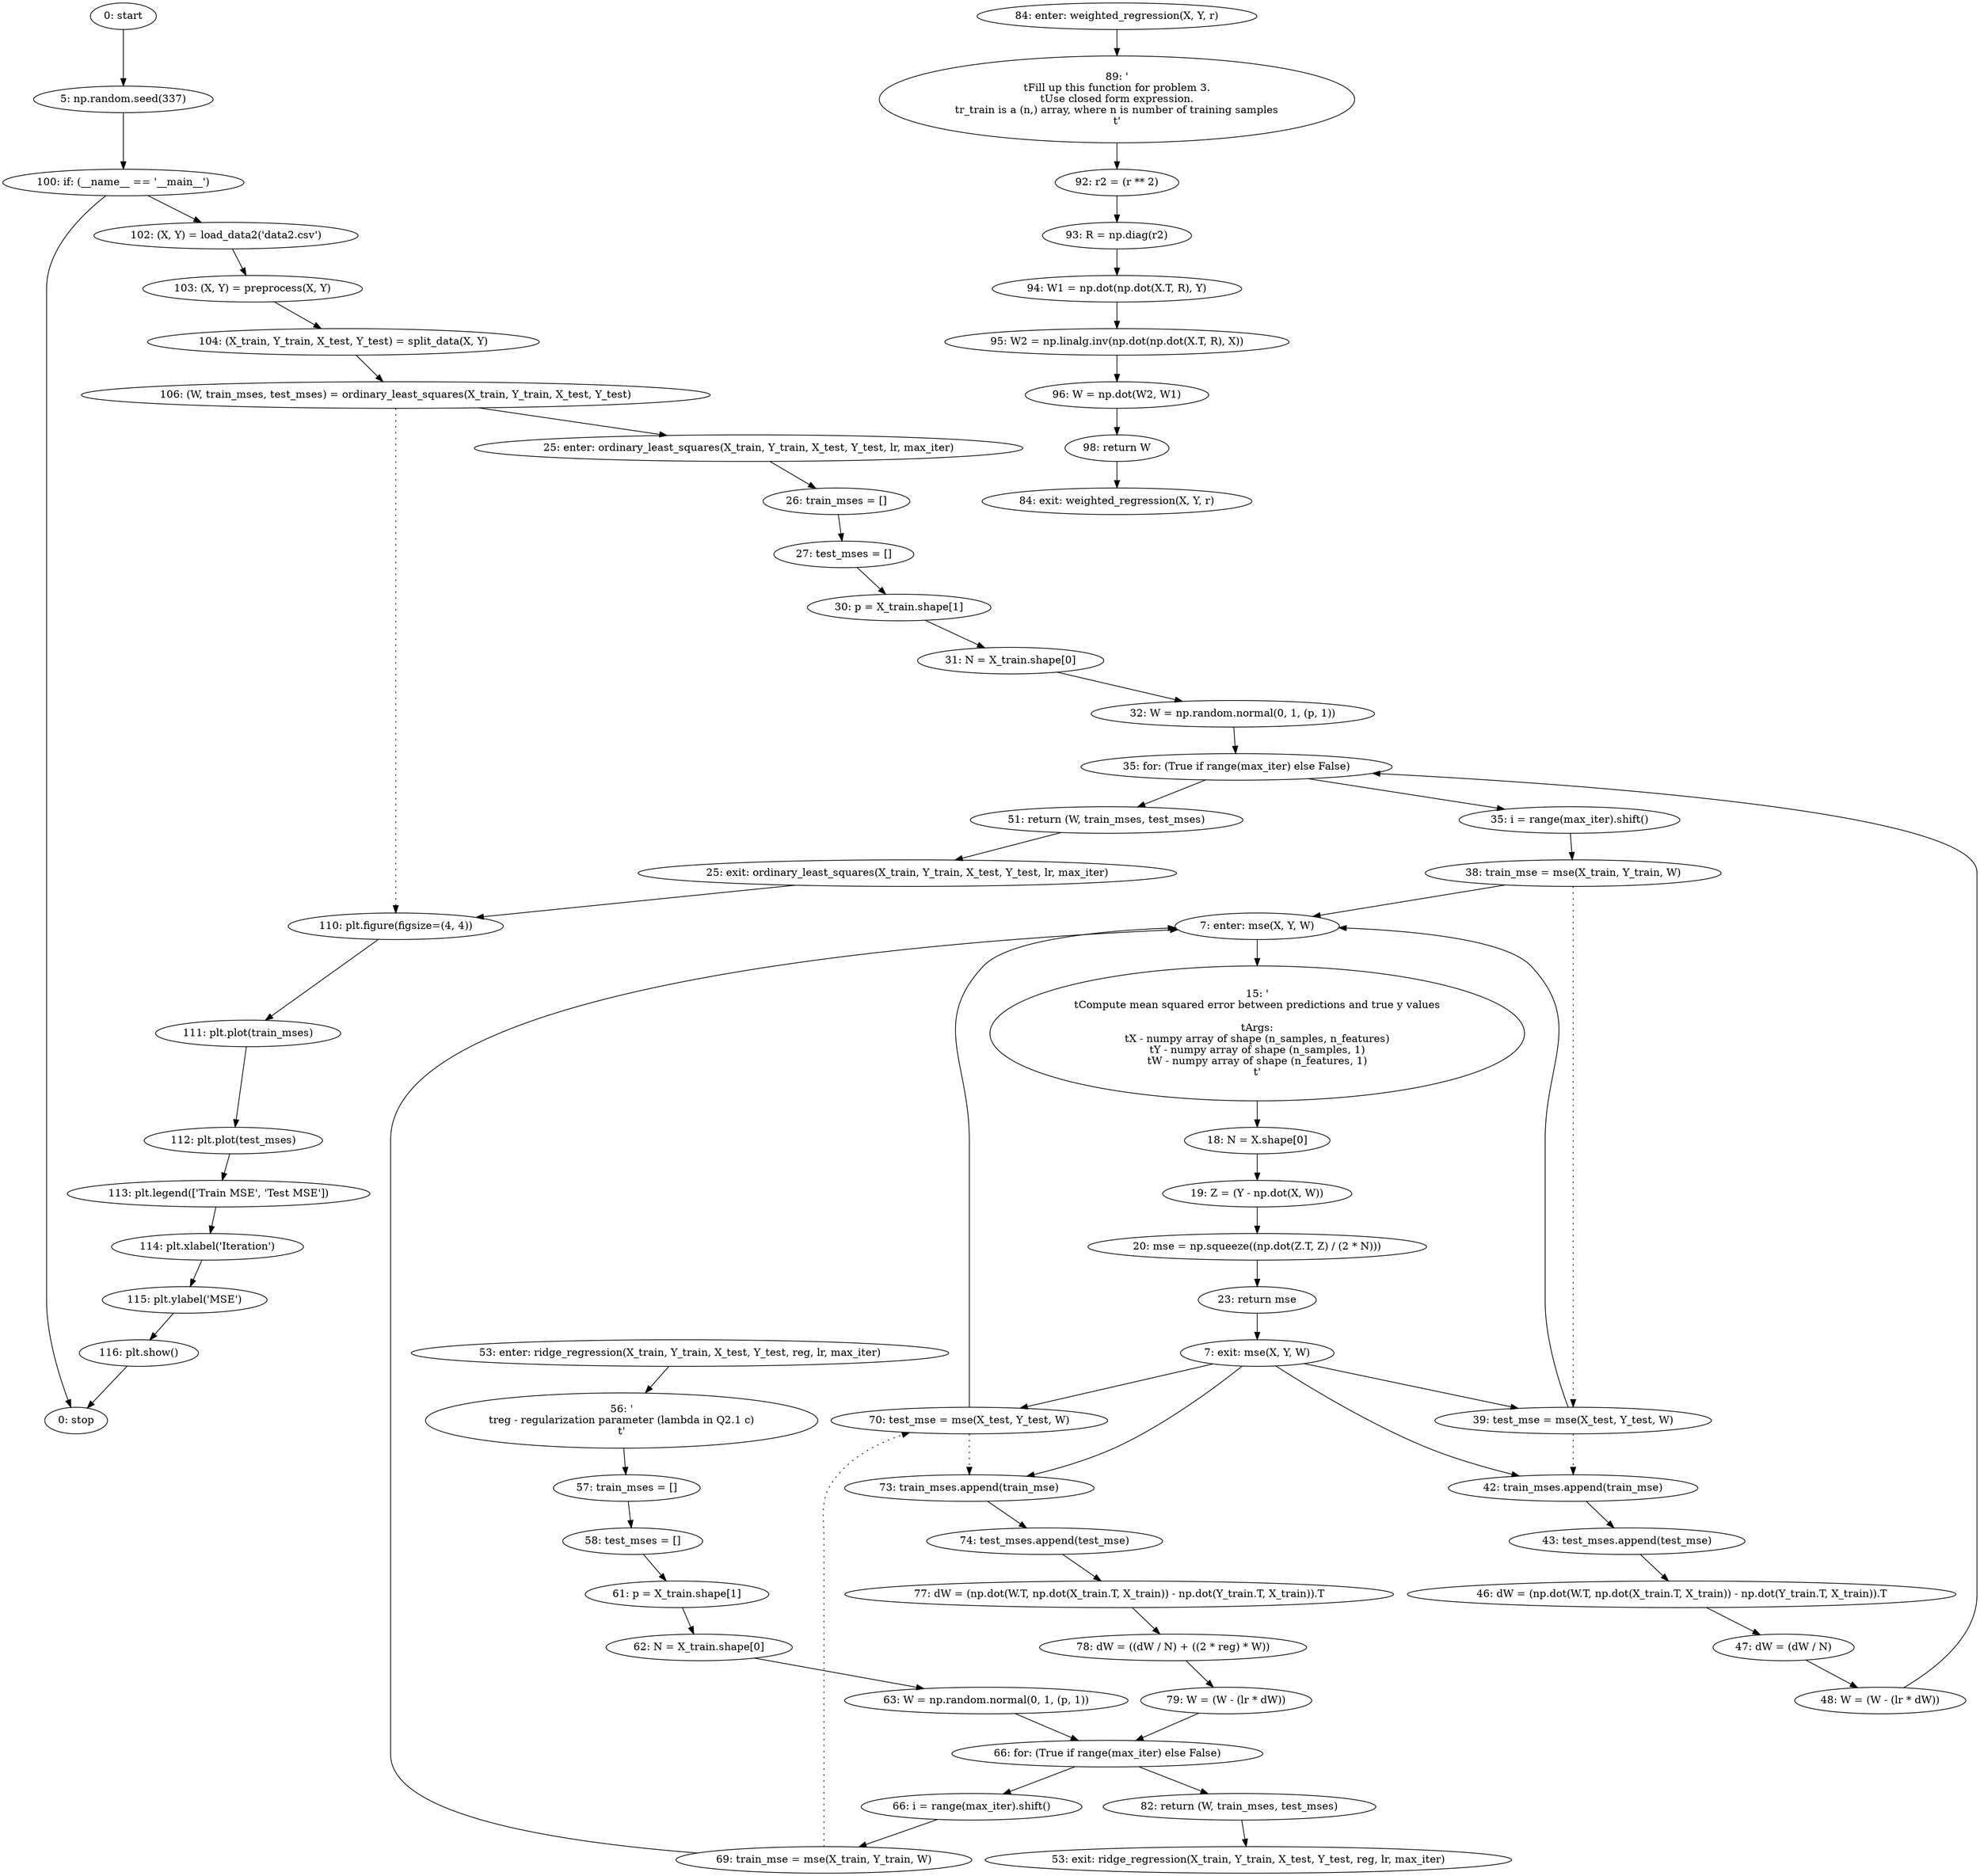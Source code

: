 strict digraph "" {
	node [label="\N"];
	0	 [label="0: start"];
	1	 [label="5: np.random.seed(337)"];
	0 -> 1;
	53	 [label="100: if: (__name__ == '__main__')"];
	1 -> 53;
	54	 [label="102: (X, Y) = load_data2('data2.csv')"];
	53 -> 54;
	65	 [label="0: stop"];
	53 -> 65;
	2	 [label="7: enter: mse(X, Y, W)"];
	4	 [label="15: '\n\tCompute mean squared error between predictions and true y values\n\n\tArgs:\n\tX - numpy array of shape (n_samples, n_features)\n\tY \
- numpy array of shape (n_samples, 1)\n\tW - numpy array of shape (n_features, 1)\n\t'"];
	2 -> 4;
	5	 [label="18: N = X.shape[0]"];
	4 -> 5;
	18	 [label="38: train_mse = mse(X_train, Y_train, W)"];
	18 -> 2;
	19	 [label="39: test_mse = mse(X_test, Y_test, W)"];
	18 -> 19	 [style=dotted,
		weight=100];
	19 -> 2;
	20	 [label="42: train_mses.append(train_mse)"];
	19 -> 20	 [style=dotted,
		weight=100];
	21	 [label="43: test_mses.append(test_mse)"];
	20 -> 21;
	36	 [label="69: train_mse = mse(X_train, Y_train, W)"];
	36 -> 2;
	37	 [label="70: test_mse = mse(X_test, Y_test, W)"];
	36 -> 37	 [style=dotted,
		weight=100];
	37 -> 2;
	38	 [label="73: train_mses.append(train_mse)"];
	37 -> 38	 [style=dotted,
		weight=100];
	39	 [label="74: test_mses.append(test_mse)"];
	38 -> 39;
	3	 [label="7: exit: mse(X, Y, W)"];
	3 -> 19;
	3 -> 20;
	3 -> 37;
	3 -> 38;
	8	 [label="23: return mse"];
	8 -> 3;
	6	 [label="19: Z = (Y - np.dot(X, W))"];
	5 -> 6;
	7	 [label="20: mse = np.squeeze((np.dot(Z.T, Z) / (2 * N)))"];
	6 -> 7;
	7 -> 8;
	9	 [label="25: enter: ordinary_least_squares(X_train, Y_train, X_test, Y_test, lr, max_iter)"];
	11	 [label="26: train_mses = []"];
	9 -> 11;
	12	 [label="27: test_mses = []"];
	11 -> 12;
	57	 [label="106: (W, train_mses, test_mses) = ordinary_least_squares(X_train, Y_train, X_test, Y_test)"];
	57 -> 9;
	58	 [label="110: plt.figure(figsize=(4, 4))"];
	57 -> 58	 [style=dotted,
		weight=100];
	59	 [label="111: plt.plot(train_mses)"];
	58 -> 59;
	10	 [label="25: exit: ordinary_least_squares(X_train, Y_train, X_test, Y_test, lr, max_iter)"];
	10 -> 58;
	25	 [label="51: return (W, train_mses, test_mses)"];
	25 -> 10;
	13	 [label="30: p = X_train.shape[1]"];
	12 -> 13;
	14	 [label="31: N = X_train.shape[0]"];
	13 -> 14;
	15	 [label="32: W = np.random.normal(0, 1, (p, 1))"];
	14 -> 15;
	16	 [label="35: for: (True if range(max_iter) else False)"];
	15 -> 16;
	16 -> 25;
	17	 [label="35: i = range(max_iter).shift()"];
	16 -> 17;
	17 -> 18;
	24	 [label="48: W = (W - (lr * dW))"];
	24 -> 16;
	22	 [label="46: dW = (np.dot(W.T, np.dot(X_train.T, X_train)) - np.dot(Y_train.T, X_train)).T"];
	21 -> 22;
	23	 [label="47: dW = (dW / N)"];
	22 -> 23;
	23 -> 24;
	26	 [label="53: enter: ridge_regression(X_train, Y_train, X_test, Y_test, reg, lr, max_iter)"];
	28	 [label="56: '\n\treg - regularization parameter (lambda in Q2.1 c)\n\t'"];
	26 -> 28;
	29	 [label="57: train_mses = []"];
	28 -> 29;
	27	 [label="53: exit: ridge_regression(X_train, Y_train, X_test, Y_test, reg, lr, max_iter)"];
	43	 [label="82: return (W, train_mses, test_mses)"];
	43 -> 27;
	30	 [label="58: test_mses = []"];
	29 -> 30;
	31	 [label="61: p = X_train.shape[1]"];
	30 -> 31;
	32	 [label="62: N = X_train.shape[0]"];
	31 -> 32;
	33	 [label="63: W = np.random.normal(0, 1, (p, 1))"];
	32 -> 33;
	34	 [label="66: for: (True if range(max_iter) else False)"];
	33 -> 34;
	34 -> 43;
	35	 [label="66: i = range(max_iter).shift()"];
	34 -> 35;
	35 -> 36;
	42	 [label="79: W = (W - (lr * dW))"];
	42 -> 34;
	40	 [label="77: dW = (np.dot(W.T, np.dot(X_train.T, X_train)) - np.dot(Y_train.T, X_train)).T"];
	39 -> 40;
	41	 [label="78: dW = ((dW / N) + ((2 * reg) * W))"];
	40 -> 41;
	41 -> 42;
	44	 [label="84: enter: weighted_regression(X, Y, r)"];
	46	 [label="89: '\n\tFill up this function for problem 3.\n\tUse closed form expression.\n\tr_train is a (n,) array, where n is number of training \
samples\n\t'"];
	44 -> 46;
	47	 [label="92: r2 = (r ** 2)"];
	46 -> 47;
	45	 [label="84: exit: weighted_regression(X, Y, r)"];
	52	 [label="98: return W"];
	52 -> 45;
	48	 [label="93: R = np.diag(r2)"];
	47 -> 48;
	49	 [label="94: W1 = np.dot(np.dot(X.T, R), Y)"];
	48 -> 49;
	50	 [label="95: W2 = np.linalg.inv(np.dot(np.dot(X.T, R), X))"];
	49 -> 50;
	51	 [label="96: W = np.dot(W2, W1)"];
	50 -> 51;
	51 -> 52;
	55	 [label="103: (X, Y) = preprocess(X, Y)"];
	54 -> 55;
	56	 [label="104: (X_train, Y_train, X_test, Y_test) = split_data(X, Y)"];
	55 -> 56;
	56 -> 57;
	60	 [label="112: plt.plot(test_mses)"];
	59 -> 60;
	61	 [label="113: plt.legend(['Train MSE', 'Test MSE'])"];
	60 -> 61;
	62	 [label="114: plt.xlabel('Iteration')"];
	61 -> 62;
	63	 [label="115: plt.ylabel('MSE')"];
	62 -> 63;
	64	 [label="116: plt.show()"];
	63 -> 64;
	64 -> 65;
}

